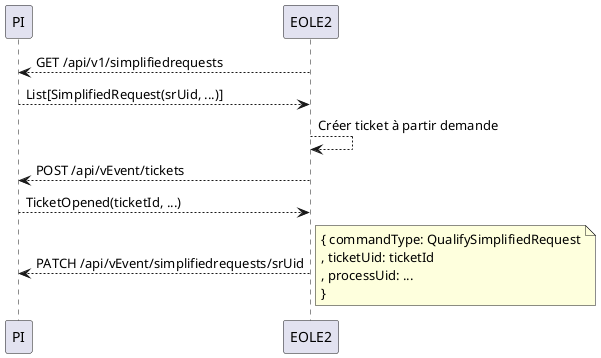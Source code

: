 @startuml
PI <-- EOLE2: GET /api/v1/simplifiedrequests
PI --> EOLE2: List[SimplifiedRequest(srUid, ...)]
EOLE2 --> EOLE2: Créer ticket à partir demande
EOLE2 --> PI: POST /api/vEvent/tickets
PI --> EOLE2: TicketOpened(ticketId, ...)
EOLE2 --> PI: PATCH /api/vEvent/simplifiedrequests/srUid
note right
    { commandType: QualifySimplifiedRequest
    , ticketUid: ticketId
    , processUid: ...
    }
end note
@enduml